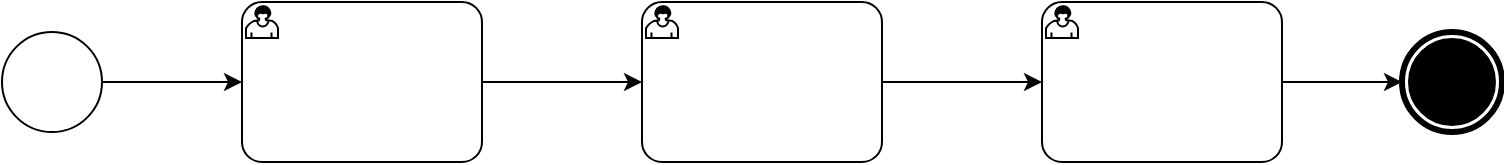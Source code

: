 <mxfile version="14.7.0" type="github">
  <diagram id="ZI17y7Sj4KQ2eN89Hq-3" name="Page-1">
    <mxGraphModel dx="868" dy="421" grid="1" gridSize="10" guides="1" tooltips="1" connect="1" arrows="1" fold="1" page="1" pageScale="1" pageWidth="827" pageHeight="1169" math="0" shadow="0">
      <root>
        <mxCell id="0" />
        <mxCell id="1" parent="0" />
        <mxCell id="YBX8F5F2p3ZKTV1kXa1D-8" style="edgeStyle=orthogonalEdgeStyle;rounded=0;orthogonalLoop=1;jettySize=auto;html=1;" edge="1" parent="1" source="YBX8F5F2p3ZKTV1kXa1D-6" target="YBX8F5F2p3ZKTV1kXa1D-7">
          <mxGeometry relative="1" as="geometry" />
        </mxCell>
        <mxCell id="YBX8F5F2p3ZKTV1kXa1D-6" value="" style="points=[[0.145,0.145,0],[0.5,0,0],[0.855,0.145,0],[1,0.5,0],[0.855,0.855,0],[0.5,1,0],[0.145,0.855,0],[0,0.5,0]];shape=mxgraph.bpmn.event;html=1;verticalLabelPosition=bottom;labelBackgroundColor=#ffffff;verticalAlign=top;align=center;perimeter=ellipsePerimeter;outlineConnect=0;aspect=fixed;outline=standard;symbol=general;" vertex="1" parent="1">
          <mxGeometry x="50" y="150" width="50" height="50" as="geometry" />
        </mxCell>
        <mxCell id="YBX8F5F2p3ZKTV1kXa1D-10" value="" style="edgeStyle=orthogonalEdgeStyle;rounded=0;orthogonalLoop=1;jettySize=auto;html=1;" edge="1" parent="1" source="YBX8F5F2p3ZKTV1kXa1D-7" target="YBX8F5F2p3ZKTV1kXa1D-9">
          <mxGeometry relative="1" as="geometry" />
        </mxCell>
        <mxCell id="YBX8F5F2p3ZKTV1kXa1D-7" value="" style="points=[[0.25,0,0],[0.5,0,0],[0.75,0,0],[1,0.25,0],[1,0.5,0],[1,0.75,0],[0.75,1,0],[0.5,1,0],[0.25,1,0],[0,0.75,0],[0,0.5,0],[0,0.25,0]];shape=mxgraph.bpmn.task;rectStyle=rounded;size=10;taskMarker=user;" vertex="1" parent="1">
          <mxGeometry x="170" y="135" width="120" height="80" as="geometry" />
        </mxCell>
        <mxCell id="YBX8F5F2p3ZKTV1kXa1D-12" value="" style="edgeStyle=orthogonalEdgeStyle;rounded=0;orthogonalLoop=1;jettySize=auto;html=1;" edge="1" parent="1" source="YBX8F5F2p3ZKTV1kXa1D-9" target="YBX8F5F2p3ZKTV1kXa1D-11">
          <mxGeometry relative="1" as="geometry" />
        </mxCell>
        <mxCell id="YBX8F5F2p3ZKTV1kXa1D-9" value="" style="points=[[0.25,0,0],[0.5,0,0],[0.75,0,0],[1,0.25,0],[1,0.5,0],[1,0.75,0],[0.75,1,0],[0.5,1,0],[0.25,1,0],[0,0.75,0],[0,0.5,0],[0,0.25,0]];shape=mxgraph.bpmn.task;rectStyle=rounded;size=10;taskMarker=user;" vertex="1" parent="1">
          <mxGeometry x="370" y="135" width="120" height="80" as="geometry" />
        </mxCell>
        <mxCell id="YBX8F5F2p3ZKTV1kXa1D-14" style="edgeStyle=orthogonalEdgeStyle;rounded=0;orthogonalLoop=1;jettySize=auto;html=1;" edge="1" parent="1" source="YBX8F5F2p3ZKTV1kXa1D-11" target="YBX8F5F2p3ZKTV1kXa1D-13">
          <mxGeometry relative="1" as="geometry" />
        </mxCell>
        <mxCell id="YBX8F5F2p3ZKTV1kXa1D-11" value="" style="points=[[0.25,0,0],[0.5,0,0],[0.75,0,0],[1,0.25,0],[1,0.5,0],[1,0.75,0],[0.75,1,0],[0.5,1,0],[0.25,1,0],[0,0.75,0],[0,0.5,0],[0,0.25,0]];shape=mxgraph.bpmn.task;rectStyle=rounded;size=10;taskMarker=user;" vertex="1" parent="1">
          <mxGeometry x="570" y="135" width="120" height="80" as="geometry" />
        </mxCell>
        <mxCell id="YBX8F5F2p3ZKTV1kXa1D-13" value="" style="points=[[0.145,0.145,0],[0.5,0,0],[0.855,0.145,0],[1,0.5,0],[0.855,0.855,0],[0.5,1,0],[0.145,0.855,0],[0,0.5,0]];shape=mxgraph.bpmn.event;html=1;verticalLabelPosition=bottom;labelBackgroundColor=#ffffff;verticalAlign=top;align=center;perimeter=ellipsePerimeter;outlineConnect=0;aspect=fixed;outline=end;symbol=terminate;" vertex="1" parent="1">
          <mxGeometry x="750" y="150" width="50" height="50" as="geometry" />
        </mxCell>
      </root>
    </mxGraphModel>
  </diagram>
</mxfile>
